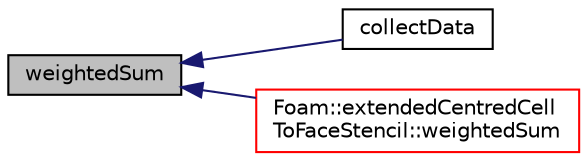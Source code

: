 digraph "weightedSum"
{
  bgcolor="transparent";
  edge [fontname="Helvetica",fontsize="10",labelfontname="Helvetica",labelfontsize="10"];
  node [fontname="Helvetica",fontsize="10",shape=record];
  rankdir="LR";
  Node115 [label="weightedSum",height=0.2,width=0.4,color="black", fillcolor="grey75", style="filled", fontcolor="black"];
  Node115 -> Node116 [dir="back",color="midnightblue",fontsize="10",style="solid",fontname="Helvetica"];
  Node116 [label="collectData",height=0.2,width=0.4,color="black",URL="$a23497.html#a9d8cb70c5ed08be49cf8da4be7be1c3f"];
  Node115 -> Node117 [dir="back",color="midnightblue",fontsize="10",style="solid",fontname="Helvetica"];
  Node117 [label="Foam::extendedCentredCell\lToFaceStencil::weightedSum",height=0.2,width=0.4,color="red",URL="$a23501.html#a7bca417885b9e1b75bfe22e82e6c7709",tooltip="Sum vol field contributions to create face values. "];
}
